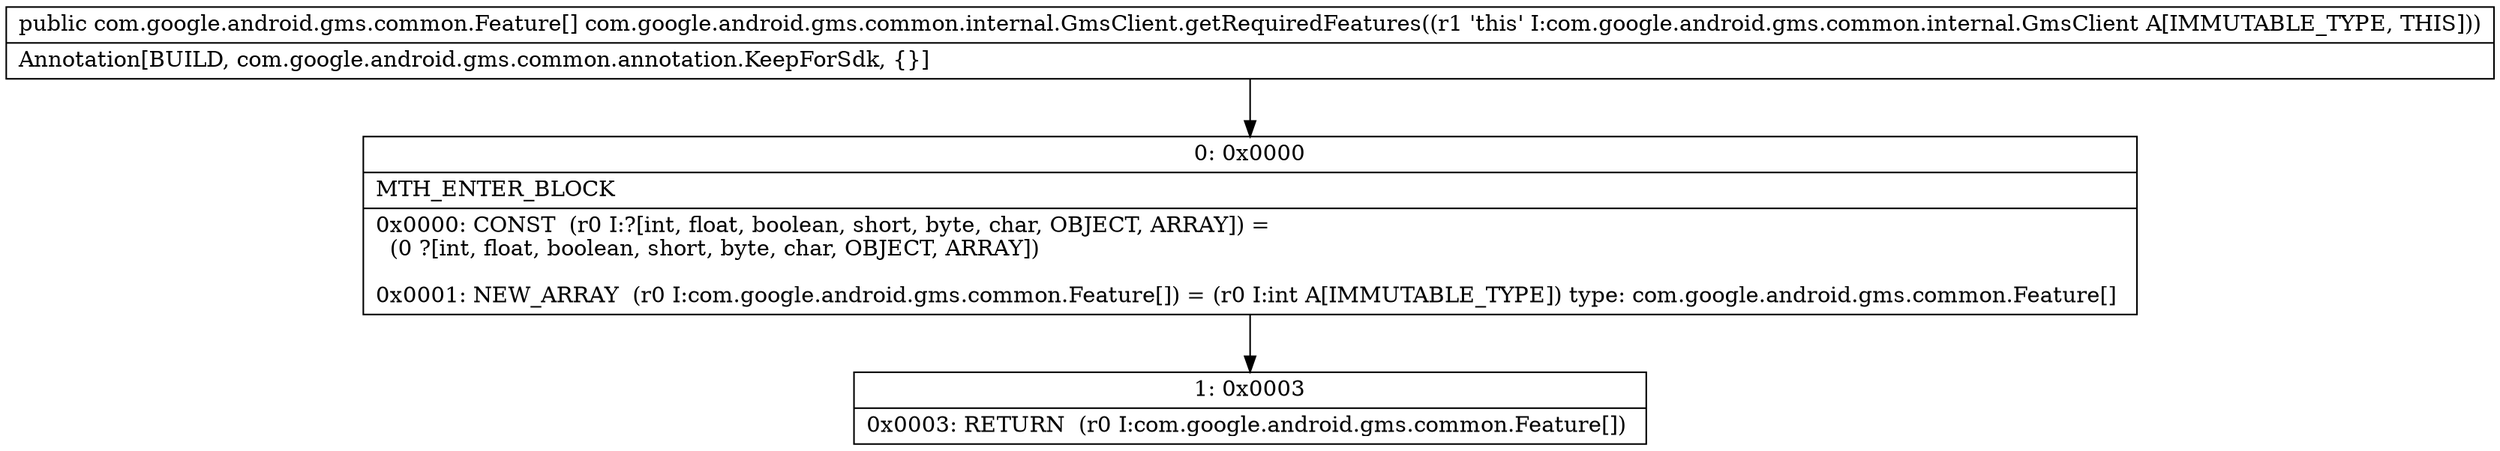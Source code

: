digraph "CFG forcom.google.android.gms.common.internal.GmsClient.getRequiredFeatures()[Lcom\/google\/android\/gms\/common\/Feature;" {
Node_0 [shape=record,label="{0\:\ 0x0000|MTH_ENTER_BLOCK\l|0x0000: CONST  (r0 I:?[int, float, boolean, short, byte, char, OBJECT, ARRAY]) = \l  (0 ?[int, float, boolean, short, byte, char, OBJECT, ARRAY])\l \l0x0001: NEW_ARRAY  (r0 I:com.google.android.gms.common.Feature[]) = (r0 I:int A[IMMUTABLE_TYPE]) type: com.google.android.gms.common.Feature[] \l}"];
Node_1 [shape=record,label="{1\:\ 0x0003|0x0003: RETURN  (r0 I:com.google.android.gms.common.Feature[]) \l}"];
MethodNode[shape=record,label="{public com.google.android.gms.common.Feature[] com.google.android.gms.common.internal.GmsClient.getRequiredFeatures((r1 'this' I:com.google.android.gms.common.internal.GmsClient A[IMMUTABLE_TYPE, THIS]))  | Annotation[BUILD, com.google.android.gms.common.annotation.KeepForSdk, \{\}]\l}"];
MethodNode -> Node_0;
Node_0 -> Node_1;
}

